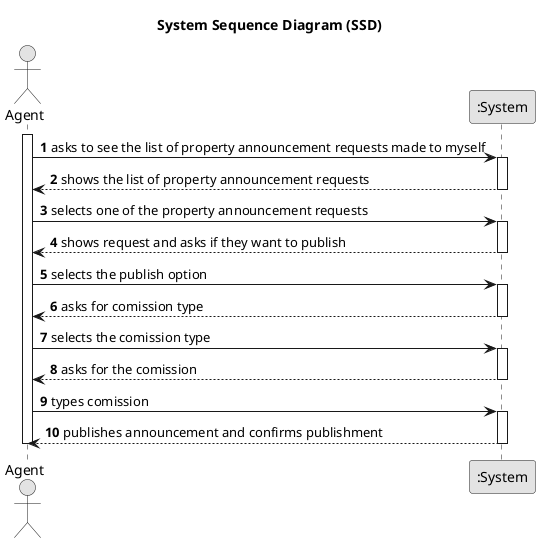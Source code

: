 @startuml
skinparam monochrome true
skinparam packageStyle rectangle
skinparam shadowing false

title System Sequence Diagram (SSD)

autonumber

actor "Agent" as Agent
participant ":System" as System

activate Agent

    Agent -> System : asks to see the list of property announcement requests made to myself

    activate System

        System --> Agent : shows the list of property announcement requests

    deactivate System

    Agent -> System : selects one of the property announcement requests

    activate System

        System --> Agent : shows request and asks if they want to publish

    deactivate System

    Agent -> System : selects the publish option

    activate System

    System --> Agent : asks for comission type

    deactivate System

    Agent -> System : selects the comission type

    activate System

    System --> Agent : asks for the comission

    deactivate System

    Agent -> System : types comission

    activate System

        System --> Agent : publishes announcement and confirms publishment

    deactivate System

deactivate Agent

@enduml